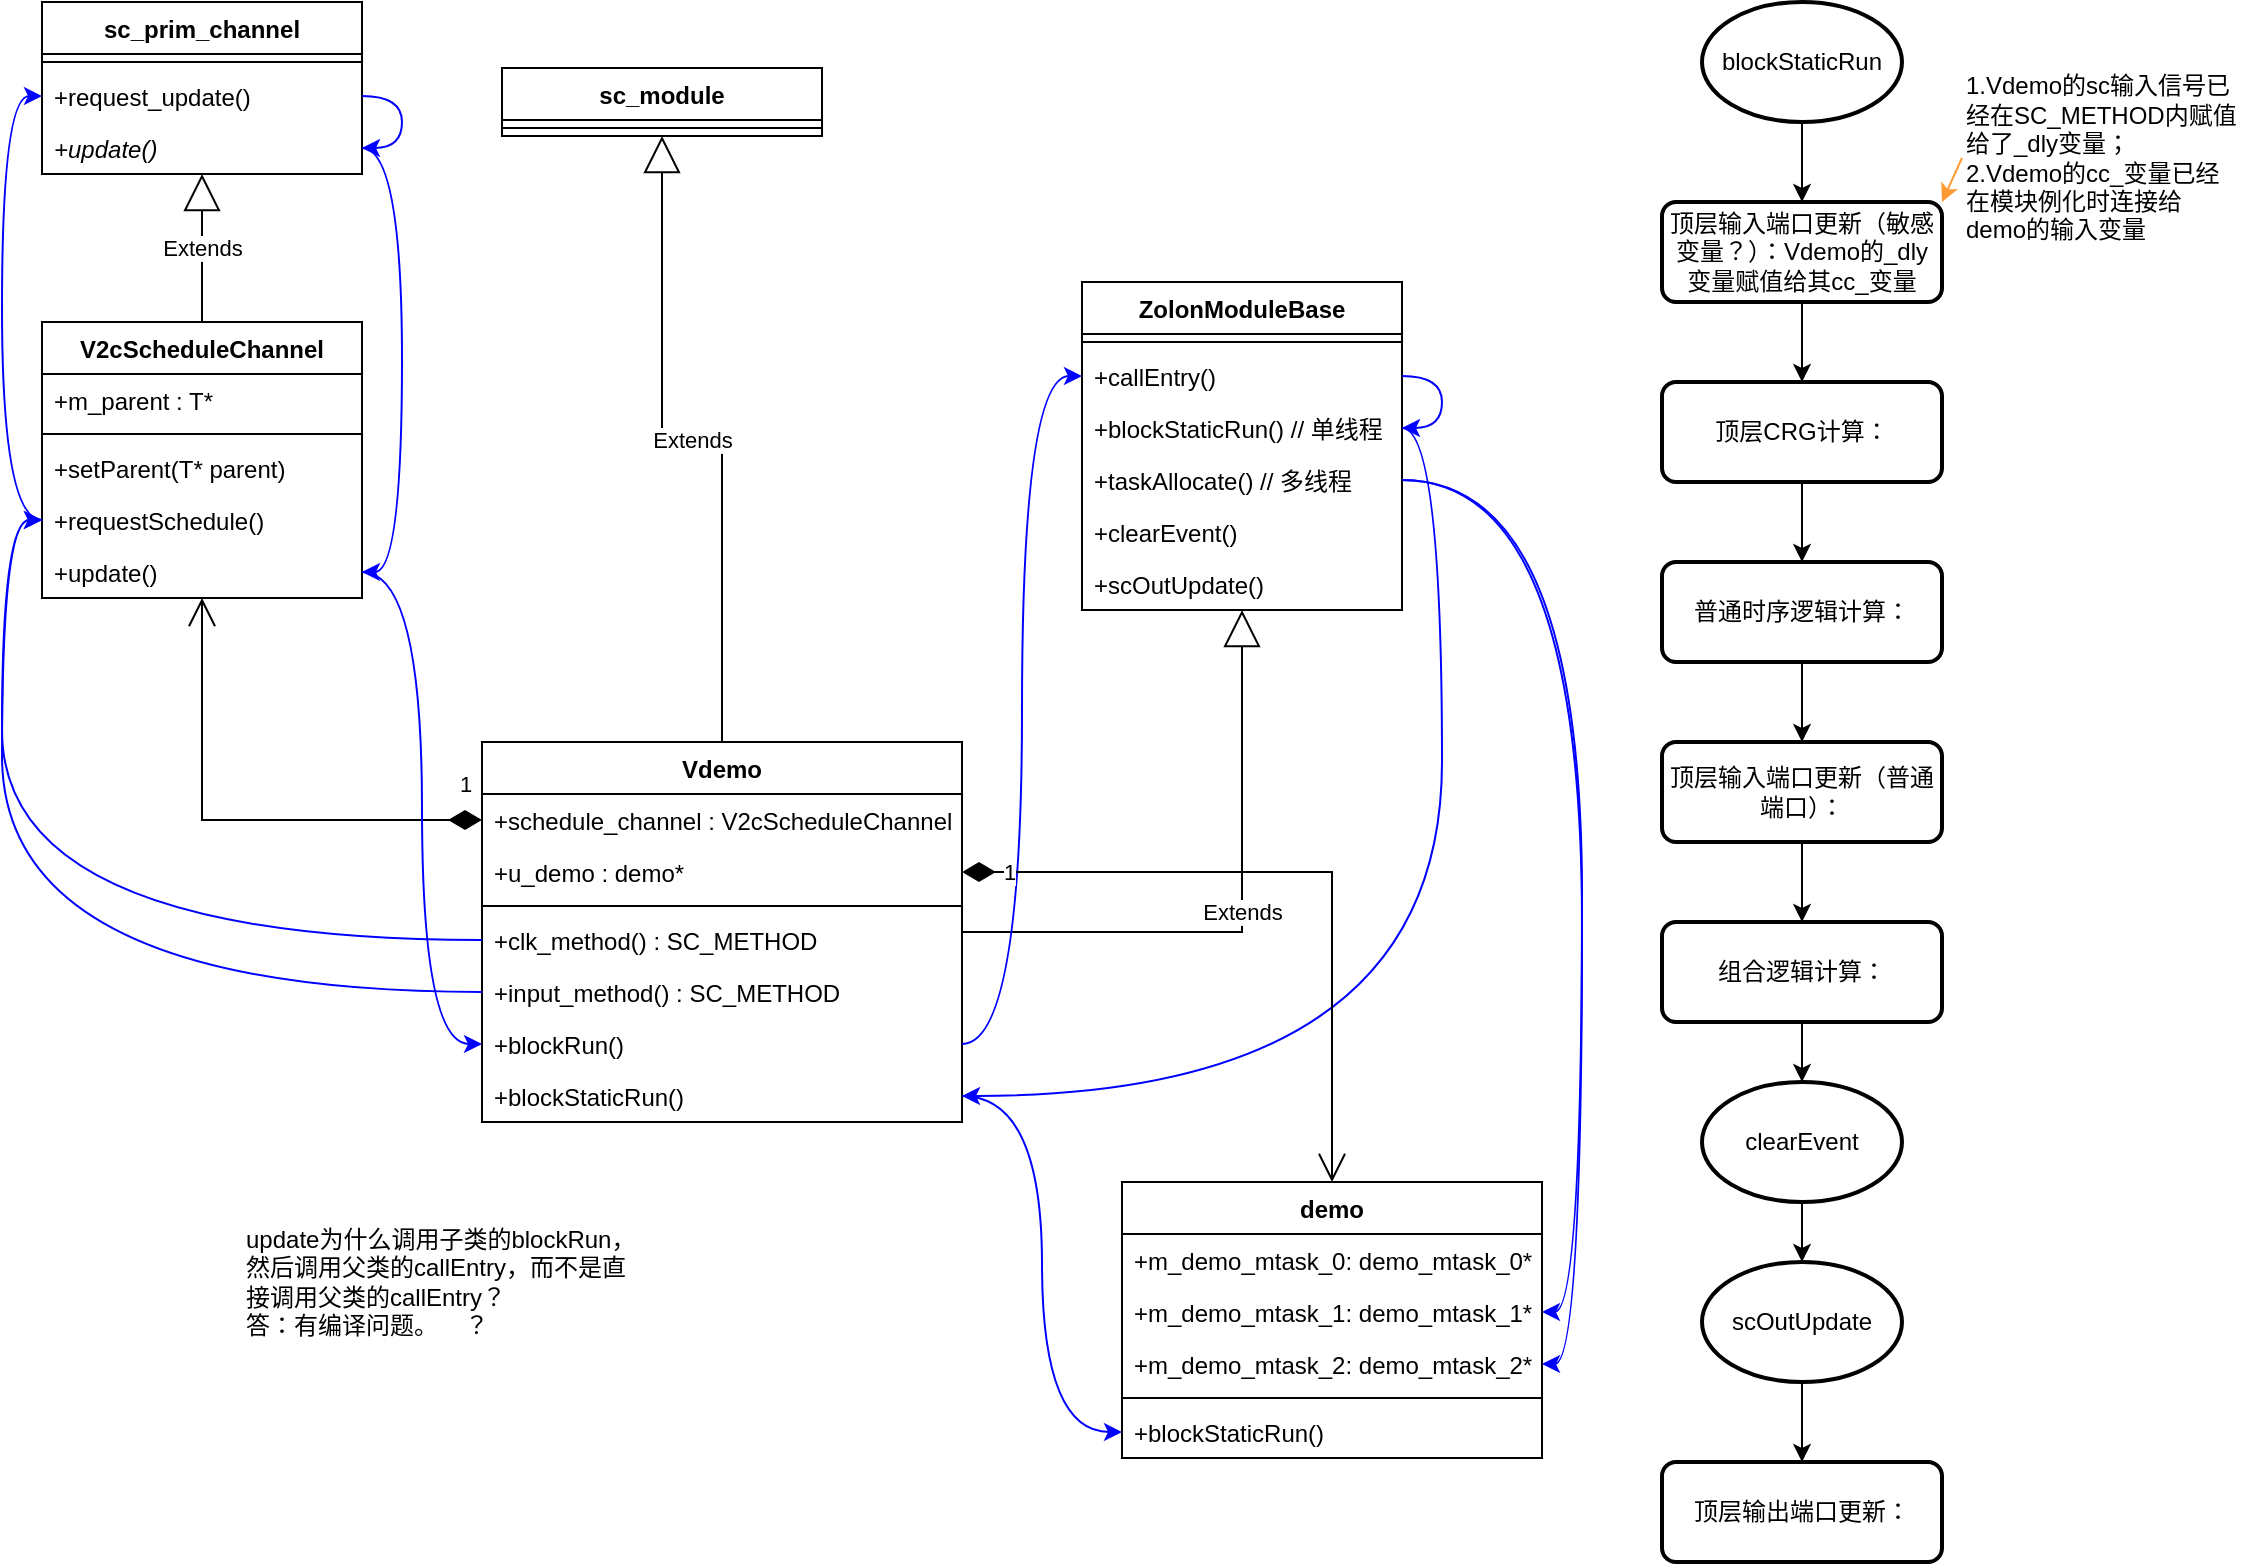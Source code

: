<mxfile version="20.8.23" type="github">
  <diagram name="第 1 页" id="fGhIHJrPyTtKtBoyeVg_">
    <mxGraphModel dx="1434" dy="764" grid="1" gridSize="10" guides="1" tooltips="1" connect="1" arrows="1" fold="1" page="1" pageScale="1" pageWidth="1169" pageHeight="827" math="0" shadow="0">
      <root>
        <mxCell id="0" />
        <mxCell id="1" parent="0" />
        <mxCell id="duSoI6dZFCWEYL_Ry5JY-5" value="sc_prim_channel" style="swimlane;fontStyle=1;align=center;verticalAlign=top;childLayout=stackLayout;horizontal=1;startSize=26;horizontalStack=0;resizeParent=1;resizeParentMax=0;resizeLast=0;collapsible=1;marginBottom=0;" parent="1" vertex="1">
          <mxGeometry x="60" y="20" width="160" height="86" as="geometry" />
        </mxCell>
        <mxCell id="duSoI6dZFCWEYL_Ry5JY-7" value="" style="line;strokeWidth=1;fillColor=none;align=left;verticalAlign=middle;spacingTop=-1;spacingLeft=3;spacingRight=3;rotatable=0;labelPosition=right;points=[];portConstraint=eastwest;strokeColor=inherit;" parent="duSoI6dZFCWEYL_Ry5JY-5" vertex="1">
          <mxGeometry y="26" width="160" height="8" as="geometry" />
        </mxCell>
        <mxCell id="MWwLdkpdaw2i7JNrRL6f-4" style="edgeStyle=orthogonalEdgeStyle;curved=1;rounded=0;orthogonalLoop=1;jettySize=auto;html=1;strokeColor=#0000FF;elbow=vertical;exitX=1;exitY=0.5;exitDx=0;exitDy=0;" parent="duSoI6dZFCWEYL_Ry5JY-5" source="duSoI6dZFCWEYL_Ry5JY-8" target="duSoI6dZFCWEYL_Ry5JY-9" edge="1">
          <mxGeometry relative="1" as="geometry" />
        </mxCell>
        <mxCell id="duSoI6dZFCWEYL_Ry5JY-8" value="+request_update()" style="text;strokeColor=none;fillColor=none;align=left;verticalAlign=top;spacingLeft=4;spacingRight=4;overflow=hidden;rotatable=0;points=[[0,0.5],[1,0.5]];portConstraint=eastwest;" parent="duSoI6dZFCWEYL_Ry5JY-5" vertex="1">
          <mxGeometry y="34" width="160" height="26" as="geometry" />
        </mxCell>
        <mxCell id="duSoI6dZFCWEYL_Ry5JY-9" value="+update()" style="text;strokeColor=none;fillColor=none;align=left;verticalAlign=top;spacingLeft=4;spacingRight=4;overflow=hidden;rotatable=0;points=[[0,0.5],[1,0.5]];portConstraint=eastwest;fontStyle=2" parent="duSoI6dZFCWEYL_Ry5JY-5" vertex="1">
          <mxGeometry y="60" width="160" height="26" as="geometry" />
        </mxCell>
        <mxCell id="duSoI6dZFCWEYL_Ry5JY-10" value="V2cScheduleChannel" style="swimlane;fontStyle=1;align=center;verticalAlign=top;childLayout=stackLayout;horizontal=1;startSize=26;horizontalStack=0;resizeParent=1;resizeParentMax=0;resizeLast=0;collapsible=1;marginBottom=0;" parent="1" vertex="1">
          <mxGeometry x="60" y="180" width="160" height="138" as="geometry" />
        </mxCell>
        <mxCell id="duSoI6dZFCWEYL_Ry5JY-35" value="+m_parent : T*" style="text;strokeColor=none;fillColor=none;align=left;verticalAlign=top;spacingLeft=4;spacingRight=4;overflow=hidden;rotatable=0;points=[[0,0.5],[1,0.5]];portConstraint=eastwest;" parent="duSoI6dZFCWEYL_Ry5JY-10" vertex="1">
          <mxGeometry y="26" width="160" height="26" as="geometry" />
        </mxCell>
        <mxCell id="duSoI6dZFCWEYL_Ry5JY-11" value="" style="line;strokeWidth=1;fillColor=none;align=left;verticalAlign=middle;spacingTop=-1;spacingLeft=3;spacingRight=3;rotatable=0;labelPosition=right;points=[];portConstraint=eastwest;strokeColor=inherit;" parent="duSoI6dZFCWEYL_Ry5JY-10" vertex="1">
          <mxGeometry y="52" width="160" height="8" as="geometry" />
        </mxCell>
        <mxCell id="duSoI6dZFCWEYL_Ry5JY-15" value="+setParent(T* parent)" style="text;strokeColor=none;fillColor=none;align=left;verticalAlign=top;spacingLeft=4;spacingRight=4;overflow=hidden;rotatable=0;points=[[0,0.5],[1,0.5]];portConstraint=eastwest;" parent="duSoI6dZFCWEYL_Ry5JY-10" vertex="1">
          <mxGeometry y="60" width="160" height="26" as="geometry" />
        </mxCell>
        <mxCell id="duSoI6dZFCWEYL_Ry5JY-12" value="+requestSchedule()" style="text;strokeColor=none;fillColor=none;align=left;verticalAlign=top;spacingLeft=4;spacingRight=4;overflow=hidden;rotatable=0;points=[[0,0.5],[1,0.5]];portConstraint=eastwest;" parent="duSoI6dZFCWEYL_Ry5JY-10" vertex="1">
          <mxGeometry y="86" width="160" height="26" as="geometry" />
        </mxCell>
        <mxCell id="duSoI6dZFCWEYL_Ry5JY-13" value="+update()" style="text;strokeColor=none;fillColor=none;align=left;verticalAlign=top;spacingLeft=4;spacingRight=4;overflow=hidden;rotatable=0;points=[[0,0.5],[1,0.5]];portConstraint=eastwest;" parent="duSoI6dZFCWEYL_Ry5JY-10" vertex="1">
          <mxGeometry y="112" width="160" height="26" as="geometry" />
        </mxCell>
        <mxCell id="duSoI6dZFCWEYL_Ry5JY-14" value="Extends" style="endArrow=block;endSize=16;endFill=0;html=1;rounded=0;edgeStyle=orthogonalEdgeStyle;" parent="1" source="duSoI6dZFCWEYL_Ry5JY-10" target="duSoI6dZFCWEYL_Ry5JY-5" edge="1">
          <mxGeometry width="160" relative="1" as="geometry">
            <mxPoint x="240" y="330" as="sourcePoint" />
            <mxPoint x="400" y="330" as="targetPoint" />
          </mxGeometry>
        </mxCell>
        <mxCell id="duSoI6dZFCWEYL_Ry5JY-16" value="ZolonModuleBase" style="swimlane;fontStyle=1;align=center;verticalAlign=top;childLayout=stackLayout;horizontal=1;startSize=26;horizontalStack=0;resizeParent=1;resizeParentMax=0;resizeLast=0;collapsible=1;marginBottom=0;" parent="1" vertex="1">
          <mxGeometry x="580" y="160" width="160" height="164" as="geometry" />
        </mxCell>
        <mxCell id="duSoI6dZFCWEYL_Ry5JY-17" value="" style="line;strokeWidth=1;fillColor=none;align=left;verticalAlign=middle;spacingTop=-1;spacingLeft=3;spacingRight=3;rotatable=0;labelPosition=right;points=[];portConstraint=eastwest;strokeColor=inherit;" parent="duSoI6dZFCWEYL_Ry5JY-16" vertex="1">
          <mxGeometry y="26" width="160" height="8" as="geometry" />
        </mxCell>
        <mxCell id="MWwLdkpdaw2i7JNrRL6f-10" style="edgeStyle=orthogonalEdgeStyle;curved=1;rounded=0;orthogonalLoop=1;jettySize=auto;html=1;strokeColor=#0000FF;elbow=vertical;exitX=1;exitY=0.5;exitDx=0;exitDy=0;" parent="duSoI6dZFCWEYL_Ry5JY-16" source="duSoI6dZFCWEYL_Ry5JY-18" target="MWwLdkpdaw2i7JNrRL6f-8" edge="1">
          <mxGeometry relative="1" as="geometry" />
        </mxCell>
        <mxCell id="duSoI6dZFCWEYL_Ry5JY-18" value="+callEntry()" style="text;strokeColor=none;fillColor=none;align=left;verticalAlign=top;spacingLeft=4;spacingRight=4;overflow=hidden;rotatable=0;points=[[0,0.5],[1,0.5]];portConstraint=eastwest;" parent="duSoI6dZFCWEYL_Ry5JY-16" vertex="1">
          <mxGeometry y="34" width="160" height="26" as="geometry" />
        </mxCell>
        <mxCell id="MWwLdkpdaw2i7JNrRL6f-8" value="+blockStaticRun() // 单线程" style="text;strokeColor=none;fillColor=none;align=left;verticalAlign=top;spacingLeft=4;spacingRight=4;overflow=hidden;rotatable=0;points=[[0,0.5],[1,0.5]];portConstraint=eastwest;" parent="duSoI6dZFCWEYL_Ry5JY-16" vertex="1">
          <mxGeometry y="60" width="160" height="26" as="geometry" />
        </mxCell>
        <mxCell id="MWwLdkpdaw2i7JNrRL6f-9" value="+taskAllocate() // 多线程" style="text;strokeColor=none;fillColor=none;align=left;verticalAlign=top;spacingLeft=4;spacingRight=4;overflow=hidden;rotatable=0;points=[[0,0.5],[1,0.5]];portConstraint=eastwest;" parent="duSoI6dZFCWEYL_Ry5JY-16" vertex="1">
          <mxGeometry y="86" width="160" height="26" as="geometry" />
        </mxCell>
        <mxCell id="Z8Gzp6AtLLoPiuOJ070W-26" value="+clearEvent()" style="text;strokeColor=none;fillColor=none;align=left;verticalAlign=top;spacingLeft=4;spacingRight=4;overflow=hidden;rotatable=0;points=[[0,0.5],[1,0.5]];portConstraint=eastwest;" vertex="1" parent="duSoI6dZFCWEYL_Ry5JY-16">
          <mxGeometry y="112" width="160" height="26" as="geometry" />
        </mxCell>
        <mxCell id="Z8Gzp6AtLLoPiuOJ070W-16" value="+scOutUpdate()" style="text;strokeColor=none;fillColor=none;align=left;verticalAlign=top;spacingLeft=4;spacingRight=4;overflow=hidden;rotatable=0;points=[[0,0.5],[1,0.5]];portConstraint=eastwest;" vertex="1" parent="duSoI6dZFCWEYL_Ry5JY-16">
          <mxGeometry y="138" width="160" height="26" as="geometry" />
        </mxCell>
        <mxCell id="duSoI6dZFCWEYL_Ry5JY-21" value="Vdemo" style="swimlane;fontStyle=1;align=center;verticalAlign=top;childLayout=stackLayout;horizontal=1;startSize=26;horizontalStack=0;resizeParent=1;resizeParentMax=0;resizeLast=0;collapsible=1;marginBottom=0;" parent="1" vertex="1">
          <mxGeometry x="280" y="390" width="240" height="190" as="geometry" />
        </mxCell>
        <mxCell id="duSoI6dZFCWEYL_Ry5JY-32" value="+schedule_channel : V2cScheduleChannel" style="text;strokeColor=none;fillColor=none;align=left;verticalAlign=top;spacingLeft=4;spacingRight=4;overflow=hidden;rotatable=0;points=[[0,0.5],[1,0.5]];portConstraint=eastwest;" parent="duSoI6dZFCWEYL_Ry5JY-21" vertex="1">
          <mxGeometry y="26" width="240" height="26" as="geometry" />
        </mxCell>
        <mxCell id="MWwLdkpdaw2i7JNrRL6f-19" value="+u_demo : demo*" style="text;strokeColor=none;fillColor=none;align=left;verticalAlign=top;spacingLeft=4;spacingRight=4;overflow=hidden;rotatable=0;points=[[0,0.5],[1,0.5]];portConstraint=eastwest;" parent="duSoI6dZFCWEYL_Ry5JY-21" vertex="1">
          <mxGeometry y="52" width="240" height="26" as="geometry" />
        </mxCell>
        <mxCell id="duSoI6dZFCWEYL_Ry5JY-22" value="" style="line;strokeWidth=1;fillColor=none;align=left;verticalAlign=middle;spacingTop=-1;spacingLeft=3;spacingRight=3;rotatable=0;labelPosition=right;points=[];portConstraint=eastwest;strokeColor=inherit;" parent="duSoI6dZFCWEYL_Ry5JY-21" vertex="1">
          <mxGeometry y="78" width="240" height="8" as="geometry" />
        </mxCell>
        <mxCell id="duSoI6dZFCWEYL_Ry5JY-23" value="+clk_method() : SC_METHOD" style="text;strokeColor=none;fillColor=none;align=left;verticalAlign=top;spacingLeft=4;spacingRight=4;overflow=hidden;rotatable=0;points=[[0,0.5],[1,0.5]];portConstraint=eastwest;" parent="duSoI6dZFCWEYL_Ry5JY-21" vertex="1">
          <mxGeometry y="86" width="240" height="26" as="geometry" />
        </mxCell>
        <mxCell id="duSoI6dZFCWEYL_Ry5JY-24" value="+input_method() : SC_METHOD" style="text;strokeColor=none;fillColor=none;align=left;verticalAlign=top;spacingLeft=4;spacingRight=4;overflow=hidden;rotatable=0;points=[[0,0.5],[1,0.5]];portConstraint=eastwest;" parent="duSoI6dZFCWEYL_Ry5JY-21" vertex="1">
          <mxGeometry y="112" width="240" height="26" as="geometry" />
        </mxCell>
        <mxCell id="duSoI6dZFCWEYL_Ry5JY-25" value="+blockRun()" style="text;strokeColor=none;fillColor=none;align=left;verticalAlign=top;spacingLeft=4;spacingRight=4;overflow=hidden;rotatable=0;points=[[0,0.5],[1,0.5]];portConstraint=eastwest;" parent="duSoI6dZFCWEYL_Ry5JY-21" vertex="1">
          <mxGeometry y="138" width="240" height="26" as="geometry" />
        </mxCell>
        <mxCell id="duSoI6dZFCWEYL_Ry5JY-36" value="+blockStaticRun()" style="text;strokeColor=none;fillColor=none;align=left;verticalAlign=top;spacingLeft=4;spacingRight=4;overflow=hidden;rotatable=0;points=[[0,0.5],[1,0.5]];portConstraint=eastwest;" parent="duSoI6dZFCWEYL_Ry5JY-21" vertex="1">
          <mxGeometry y="164" width="240" height="26" as="geometry" />
        </mxCell>
        <mxCell id="duSoI6dZFCWEYL_Ry5JY-26" value="sc_module" style="swimlane;fontStyle=1;align=center;verticalAlign=top;childLayout=stackLayout;horizontal=1;startSize=26;horizontalStack=0;resizeParent=1;resizeParentMax=0;resizeLast=0;collapsible=1;marginBottom=0;" parent="1" vertex="1">
          <mxGeometry x="290" y="53" width="160" height="34" as="geometry" />
        </mxCell>
        <mxCell id="duSoI6dZFCWEYL_Ry5JY-27" value="" style="line;strokeWidth=1;fillColor=none;align=left;verticalAlign=middle;spacingTop=-1;spacingLeft=3;spacingRight=3;rotatable=0;labelPosition=right;points=[];portConstraint=eastwest;strokeColor=inherit;" parent="duSoI6dZFCWEYL_Ry5JY-26" vertex="1">
          <mxGeometry y="26" width="160" height="8" as="geometry" />
        </mxCell>
        <mxCell id="duSoI6dZFCWEYL_Ry5JY-30" value="Extends" style="endArrow=block;endSize=16;endFill=0;html=1;rounded=0;edgeStyle=orthogonalEdgeStyle;" parent="1" source="duSoI6dZFCWEYL_Ry5JY-21" target="duSoI6dZFCWEYL_Ry5JY-26" edge="1">
          <mxGeometry width="160" relative="1" as="geometry">
            <mxPoint x="170" y="290" as="sourcePoint" />
            <mxPoint x="170" y="216" as="targetPoint" />
          </mxGeometry>
        </mxCell>
        <mxCell id="duSoI6dZFCWEYL_Ry5JY-31" value="Extends" style="endArrow=block;endSize=16;endFill=0;html=1;rounded=0;edgeStyle=orthogonalEdgeStyle;" parent="1" source="duSoI6dZFCWEYL_Ry5JY-21" target="duSoI6dZFCWEYL_Ry5JY-16" edge="1">
          <mxGeometry width="160" relative="1" as="geometry">
            <mxPoint x="610" y="130" as="sourcePoint" />
            <mxPoint x="500" y="54" as="targetPoint" />
          </mxGeometry>
        </mxCell>
        <mxCell id="duSoI6dZFCWEYL_Ry5JY-34" value="1" style="endArrow=open;html=1;endSize=12;startArrow=diamondThin;startSize=14;startFill=1;edgeStyle=orthogonalEdgeStyle;align=left;verticalAlign=bottom;rounded=0;" parent="1" source="duSoI6dZFCWEYL_Ry5JY-32" target="duSoI6dZFCWEYL_Ry5JY-10" edge="1">
          <mxGeometry x="-0.891" y="-9" relative="1" as="geometry">
            <mxPoint x="410" y="410" as="sourcePoint" />
            <mxPoint x="570" y="410" as="targetPoint" />
            <mxPoint as="offset" />
          </mxGeometry>
        </mxCell>
        <mxCell id="MWwLdkpdaw2i7JNrRL6f-1" style="edgeStyle=orthogonalEdgeStyle;rounded=0;orthogonalLoop=1;jettySize=auto;html=1;curved=1;strokeColor=#0000FF;entryX=0;entryY=0.5;entryDx=0;entryDy=0;" parent="1" source="duSoI6dZFCWEYL_Ry5JY-23" target="duSoI6dZFCWEYL_Ry5JY-12" edge="1">
          <mxGeometry relative="1" as="geometry" />
        </mxCell>
        <mxCell id="MWwLdkpdaw2i7JNrRL6f-2" style="edgeStyle=orthogonalEdgeStyle;rounded=0;orthogonalLoop=1;jettySize=auto;html=1;curved=1;strokeColor=#0000FF;entryX=0;entryY=0.5;entryDx=0;entryDy=0;" parent="1" source="duSoI6dZFCWEYL_Ry5JY-24" target="duSoI6dZFCWEYL_Ry5JY-12" edge="1">
          <mxGeometry relative="1" as="geometry">
            <mxPoint x="450" y="483" as="sourcePoint" />
            <mxPoint x="70" y="289" as="targetPoint" />
          </mxGeometry>
        </mxCell>
        <mxCell id="MWwLdkpdaw2i7JNrRL6f-3" style="edgeStyle=orthogonalEdgeStyle;rounded=0;orthogonalLoop=1;jettySize=auto;html=1;strokeColor=#0000FF;elbow=vertical;curved=1;entryX=0;entryY=0.5;entryDx=0;entryDy=0;" parent="1" source="duSoI6dZFCWEYL_Ry5JY-12" target="duSoI6dZFCWEYL_Ry5JY-8" edge="1">
          <mxGeometry relative="1" as="geometry" />
        </mxCell>
        <mxCell id="MWwLdkpdaw2i7JNrRL6f-5" style="edgeStyle=orthogonalEdgeStyle;curved=1;rounded=0;orthogonalLoop=1;jettySize=auto;html=1;strokeColor=#0000FF;elbow=vertical;exitX=1;exitY=0.5;exitDx=0;exitDy=0;" parent="1" source="duSoI6dZFCWEYL_Ry5JY-13" target="duSoI6dZFCWEYL_Ry5JY-25" edge="1">
          <mxGeometry relative="1" as="geometry" />
        </mxCell>
        <mxCell id="MWwLdkpdaw2i7JNrRL6f-6" style="edgeStyle=orthogonalEdgeStyle;curved=1;rounded=0;orthogonalLoop=1;jettySize=auto;html=1;strokeColor=#0000FF;elbow=vertical;" parent="1" source="duSoI6dZFCWEYL_Ry5JY-25" target="duSoI6dZFCWEYL_Ry5JY-18" edge="1">
          <mxGeometry relative="1" as="geometry" />
        </mxCell>
        <mxCell id="MWwLdkpdaw2i7JNrRL6f-7" style="edgeStyle=orthogonalEdgeStyle;curved=1;rounded=0;orthogonalLoop=1;jettySize=auto;html=1;strokeColor=#0000FF;elbow=vertical;exitX=1;exitY=0.5;exitDx=0;exitDy=0;" parent="1" source="duSoI6dZFCWEYL_Ry5JY-9" target="duSoI6dZFCWEYL_Ry5JY-13" edge="1">
          <mxGeometry relative="1" as="geometry" />
        </mxCell>
        <mxCell id="MWwLdkpdaw2i7JNrRL6f-11" style="edgeStyle=orthogonalEdgeStyle;curved=1;rounded=0;orthogonalLoop=1;jettySize=auto;html=1;strokeColor=#0000FF;elbow=vertical;exitX=1;exitY=0.5;exitDx=0;exitDy=0;" parent="1" source="MWwLdkpdaw2i7JNrRL6f-8" target="duSoI6dZFCWEYL_Ry5JY-36" edge="1">
          <mxGeometry relative="1" as="geometry" />
        </mxCell>
        <mxCell id="MWwLdkpdaw2i7JNrRL6f-12" value="demo" style="swimlane;fontStyle=1;align=center;verticalAlign=top;childLayout=stackLayout;horizontal=1;startSize=26;horizontalStack=0;resizeParent=1;resizeParentMax=0;resizeLast=0;collapsible=1;marginBottom=0;" parent="1" vertex="1">
          <mxGeometry x="600" y="610" width="210" height="138" as="geometry" />
        </mxCell>
        <mxCell id="MWwLdkpdaw2i7JNrRL6f-13" value="+m_demo_mtask_0: demo_mtask_0*" style="text;strokeColor=none;fillColor=none;align=left;verticalAlign=top;spacingLeft=4;spacingRight=4;overflow=hidden;rotatable=0;points=[[0,0.5],[1,0.5]];portConstraint=eastwest;" parent="MWwLdkpdaw2i7JNrRL6f-12" vertex="1">
          <mxGeometry y="26" width="210" height="26" as="geometry" />
        </mxCell>
        <mxCell id="MWwLdkpdaw2i7JNrRL6f-22" value="+m_demo_mtask_1: demo_mtask_1*" style="text;strokeColor=none;fillColor=none;align=left;verticalAlign=top;spacingLeft=4;spacingRight=4;overflow=hidden;rotatable=0;points=[[0,0.5],[1,0.5]];portConstraint=eastwest;" parent="MWwLdkpdaw2i7JNrRL6f-12" vertex="1">
          <mxGeometry y="52" width="210" height="26" as="geometry" />
        </mxCell>
        <mxCell id="MWwLdkpdaw2i7JNrRL6f-23" value="+m_demo_mtask_2: demo_mtask_2*" style="text;strokeColor=none;fillColor=none;align=left;verticalAlign=top;spacingLeft=4;spacingRight=4;overflow=hidden;rotatable=0;points=[[0,0.5],[1,0.5]];portConstraint=eastwest;" parent="MWwLdkpdaw2i7JNrRL6f-12" vertex="1">
          <mxGeometry y="78" width="210" height="26" as="geometry" />
        </mxCell>
        <mxCell id="MWwLdkpdaw2i7JNrRL6f-14" value="" style="line;strokeWidth=1;fillColor=none;align=left;verticalAlign=middle;spacingTop=-1;spacingLeft=3;spacingRight=3;rotatable=0;labelPosition=right;points=[];portConstraint=eastwest;strokeColor=inherit;" parent="MWwLdkpdaw2i7JNrRL6f-12" vertex="1">
          <mxGeometry y="104" width="210" height="8" as="geometry" />
        </mxCell>
        <mxCell id="MWwLdkpdaw2i7JNrRL6f-18" value="+blockStaticRun()" style="text;strokeColor=none;fillColor=none;align=left;verticalAlign=top;spacingLeft=4;spacingRight=4;overflow=hidden;rotatable=0;points=[[0,0.5],[1,0.5]];portConstraint=eastwest;" parent="MWwLdkpdaw2i7JNrRL6f-12" vertex="1">
          <mxGeometry y="112" width="210" height="26" as="geometry" />
        </mxCell>
        <mxCell id="MWwLdkpdaw2i7JNrRL6f-20" value="1" style="endArrow=open;html=1;endSize=12;startArrow=diamondThin;startSize=14;startFill=1;edgeStyle=orthogonalEdgeStyle;align=left;verticalAlign=bottom;rounded=0;" parent="1" source="MWwLdkpdaw2i7JNrRL6f-19" target="MWwLdkpdaw2i7JNrRL6f-12" edge="1">
          <mxGeometry x="-0.891" y="-9" relative="1" as="geometry">
            <mxPoint x="300" y="449" as="sourcePoint" />
            <mxPoint x="80" y="328" as="targetPoint" />
            <mxPoint as="offset" />
          </mxGeometry>
        </mxCell>
        <mxCell id="MWwLdkpdaw2i7JNrRL6f-21" style="edgeStyle=orthogonalEdgeStyle;curved=1;rounded=0;orthogonalLoop=1;jettySize=auto;html=1;strokeColor=#0000FF;elbow=vertical;" parent="1" source="duSoI6dZFCWEYL_Ry5JY-36" target="MWwLdkpdaw2i7JNrRL6f-18" edge="1">
          <mxGeometry relative="1" as="geometry" />
        </mxCell>
        <mxCell id="MWwLdkpdaw2i7JNrRL6f-24" style="edgeStyle=orthogonalEdgeStyle;curved=1;rounded=0;orthogonalLoop=1;jettySize=auto;html=1;entryX=1;entryY=0.5;entryDx=0;entryDy=0;strokeColor=#0000FF;elbow=vertical;" parent="1" source="MWwLdkpdaw2i7JNrRL6f-9" target="MWwLdkpdaw2i7JNrRL6f-22" edge="1">
          <mxGeometry relative="1" as="geometry" />
        </mxCell>
        <mxCell id="MWwLdkpdaw2i7JNrRL6f-25" style="edgeStyle=orthogonalEdgeStyle;curved=1;rounded=0;orthogonalLoop=1;jettySize=auto;html=1;entryX=1;entryY=0.5;entryDx=0;entryDy=0;strokeColor=#0000FF;elbow=vertical;" parent="1" source="MWwLdkpdaw2i7JNrRL6f-9" target="MWwLdkpdaw2i7JNrRL6f-23" edge="1">
          <mxGeometry relative="1" as="geometry">
            <mxPoint x="750" y="269" as="sourcePoint" />
            <mxPoint x="940" y="635" as="targetPoint" />
          </mxGeometry>
        </mxCell>
        <mxCell id="Z8Gzp6AtLLoPiuOJ070W-9" style="edgeStyle=orthogonalEdgeStyle;rounded=0;orthogonalLoop=1;jettySize=auto;html=1;strokeColor=#000000;" edge="1" parent="1" source="Z8Gzp6AtLLoPiuOJ070W-1" target="Z8Gzp6AtLLoPiuOJ070W-2">
          <mxGeometry relative="1" as="geometry" />
        </mxCell>
        <mxCell id="Z8Gzp6AtLLoPiuOJ070W-1" value="blockStaticRun" style="strokeWidth=2;html=1;shape=mxgraph.flowchart.start_1;whiteSpace=wrap;" vertex="1" parent="1">
          <mxGeometry x="890" y="20" width="100" height="60" as="geometry" />
        </mxCell>
        <mxCell id="Z8Gzp6AtLLoPiuOJ070W-11" style="edgeStyle=orthogonalEdgeStyle;rounded=0;orthogonalLoop=1;jettySize=auto;html=1;exitX=0.5;exitY=1;exitDx=0;exitDy=0;entryX=0.5;entryY=0;entryDx=0;entryDy=0;strokeColor=#000000;" edge="1" parent="1" source="Z8Gzp6AtLLoPiuOJ070W-2" target="Z8Gzp6AtLLoPiuOJ070W-10">
          <mxGeometry relative="1" as="geometry" />
        </mxCell>
        <mxCell id="Z8Gzp6AtLLoPiuOJ070W-2" value="顶层输入端口更新（敏感变量？）：Vdemo的_dly变量赋值给其cc_变量" style="rounded=1;whiteSpace=wrap;html=1;absoluteArcSize=1;arcSize=14;strokeWidth=2;" vertex="1" parent="1">
          <mxGeometry x="870" y="120" width="140" height="50" as="geometry" />
        </mxCell>
        <mxCell id="Z8Gzp6AtLLoPiuOJ070W-8" style="rounded=0;orthogonalLoop=1;jettySize=auto;html=1;exitX=0;exitY=0.5;exitDx=0;exitDy=0;entryX=1;entryY=0;entryDx=0;entryDy=0;strokeColor=#FF9933;" edge="1" parent="1" source="Z8Gzp6AtLLoPiuOJ070W-6" target="Z8Gzp6AtLLoPiuOJ070W-2">
          <mxGeometry relative="1" as="geometry" />
        </mxCell>
        <mxCell id="Z8Gzp6AtLLoPiuOJ070W-6" value="1.Vdemo的sc输入信号已经在SC_METHOD内赋值给了_dly变量；&lt;br&gt;2.Vdemo的cc_变量已经在模块例化时连接给demo的输入变量" style="text;html=1;strokeColor=none;fillColor=none;align=left;verticalAlign=middle;whiteSpace=wrap;rounded=0;" vertex="1" parent="1">
          <mxGeometry x="1020" y="53" width="140" height="90" as="geometry" />
        </mxCell>
        <mxCell id="Z8Gzp6AtLLoPiuOJ070W-20" style="edgeStyle=orthogonalEdgeStyle;rounded=0;orthogonalLoop=1;jettySize=auto;html=1;exitX=0.5;exitY=1;exitDx=0;exitDy=0;entryX=0.5;entryY=0;entryDx=0;entryDy=0;strokeColor=#000000;" edge="1" parent="1" source="Z8Gzp6AtLLoPiuOJ070W-10" target="Z8Gzp6AtLLoPiuOJ070W-12">
          <mxGeometry relative="1" as="geometry" />
        </mxCell>
        <mxCell id="Z8Gzp6AtLLoPiuOJ070W-10" value="顶层CRG计算：" style="rounded=1;whiteSpace=wrap;html=1;absoluteArcSize=1;arcSize=14;strokeWidth=2;" vertex="1" parent="1">
          <mxGeometry x="870" y="210" width="140" height="50" as="geometry" />
        </mxCell>
        <mxCell id="Z8Gzp6AtLLoPiuOJ070W-21" style="edgeStyle=orthogonalEdgeStyle;rounded=0;orthogonalLoop=1;jettySize=auto;html=1;exitX=0.5;exitY=1;exitDx=0;exitDy=0;entryX=0.5;entryY=0;entryDx=0;entryDy=0;strokeColor=#000000;" edge="1" parent="1" source="Z8Gzp6AtLLoPiuOJ070W-12" target="Z8Gzp6AtLLoPiuOJ070W-13">
          <mxGeometry relative="1" as="geometry" />
        </mxCell>
        <mxCell id="Z8Gzp6AtLLoPiuOJ070W-12" value="普通时序逻辑计算：" style="rounded=1;whiteSpace=wrap;html=1;absoluteArcSize=1;arcSize=14;strokeWidth=2;" vertex="1" parent="1">
          <mxGeometry x="870" y="300" width="140" height="50" as="geometry" />
        </mxCell>
        <mxCell id="Z8Gzp6AtLLoPiuOJ070W-22" style="edgeStyle=orthogonalEdgeStyle;rounded=0;orthogonalLoop=1;jettySize=auto;html=1;exitX=0.5;exitY=1;exitDx=0;exitDy=0;entryX=0.5;entryY=0;entryDx=0;entryDy=0;strokeColor=#000000;" edge="1" parent="1" source="Z8Gzp6AtLLoPiuOJ070W-13" target="Z8Gzp6AtLLoPiuOJ070W-14">
          <mxGeometry relative="1" as="geometry" />
        </mxCell>
        <mxCell id="Z8Gzp6AtLLoPiuOJ070W-13" value="顶层输入端口更新（普通端口）：" style="rounded=1;whiteSpace=wrap;html=1;absoluteArcSize=1;arcSize=14;strokeWidth=2;" vertex="1" parent="1">
          <mxGeometry x="870" y="390" width="140" height="50" as="geometry" />
        </mxCell>
        <mxCell id="Z8Gzp6AtLLoPiuOJ070W-23" style="edgeStyle=orthogonalEdgeStyle;rounded=0;orthogonalLoop=1;jettySize=auto;html=1;exitX=0.5;exitY=1;exitDx=0;exitDy=0;entryX=0.5;entryY=0;entryDx=0;entryDy=0;entryPerimeter=0;strokeColor=#000000;startArrow=none;" edge="1" parent="1" source="Z8Gzp6AtLLoPiuOJ070W-27" target="Z8Gzp6AtLLoPiuOJ070W-18">
          <mxGeometry relative="1" as="geometry" />
        </mxCell>
        <mxCell id="Z8Gzp6AtLLoPiuOJ070W-29" style="edgeStyle=orthogonalEdgeStyle;rounded=0;orthogonalLoop=1;jettySize=auto;html=1;exitX=0.5;exitY=1;exitDx=0;exitDy=0;entryX=0.5;entryY=0;entryDx=0;entryDy=0;entryPerimeter=0;strokeColor=#000000;" edge="1" parent="1" source="Z8Gzp6AtLLoPiuOJ070W-14" target="Z8Gzp6AtLLoPiuOJ070W-27">
          <mxGeometry relative="1" as="geometry" />
        </mxCell>
        <mxCell id="Z8Gzp6AtLLoPiuOJ070W-14" value="组合逻辑计算：" style="rounded=1;whiteSpace=wrap;html=1;absoluteArcSize=1;arcSize=14;strokeWidth=2;" vertex="1" parent="1">
          <mxGeometry x="870" y="480" width="140" height="50" as="geometry" />
        </mxCell>
        <mxCell id="Z8Gzp6AtLLoPiuOJ070W-24" style="edgeStyle=orthogonalEdgeStyle;rounded=0;orthogonalLoop=1;jettySize=auto;html=1;exitX=0.5;exitY=1;exitDx=0;exitDy=0;exitPerimeter=0;strokeColor=#000000;" edge="1" parent="1" source="Z8Gzp6AtLLoPiuOJ070W-18" target="Z8Gzp6AtLLoPiuOJ070W-19">
          <mxGeometry relative="1" as="geometry" />
        </mxCell>
        <mxCell id="Z8Gzp6AtLLoPiuOJ070W-18" value="scOutUpdate" style="strokeWidth=2;html=1;shape=mxgraph.flowchart.start_1;whiteSpace=wrap;" vertex="1" parent="1">
          <mxGeometry x="890" y="650" width="100" height="60" as="geometry" />
        </mxCell>
        <mxCell id="Z8Gzp6AtLLoPiuOJ070W-19" value="顶层输出端口更新：" style="rounded=1;whiteSpace=wrap;html=1;absoluteArcSize=1;arcSize=14;strokeWidth=2;" vertex="1" parent="1">
          <mxGeometry x="870" y="750" width="140" height="50" as="geometry" />
        </mxCell>
        <mxCell id="Z8Gzp6AtLLoPiuOJ070W-25" value="update为什么调用子类的blockRun，然后调用父类的callEntry，而不是直接调用父类的callEntry？&lt;br&gt;答：有编译问题。&amp;nbsp; &amp;nbsp; ？" style="text;html=1;strokeColor=none;fillColor=none;align=left;verticalAlign=middle;whiteSpace=wrap;rounded=0;" vertex="1" parent="1">
          <mxGeometry x="160" y="630" width="200" height="60" as="geometry" />
        </mxCell>
        <mxCell id="Z8Gzp6AtLLoPiuOJ070W-27" value="clearEvent" style="strokeWidth=2;html=1;shape=mxgraph.flowchart.start_1;whiteSpace=wrap;" vertex="1" parent="1">
          <mxGeometry x="890" y="560" width="100" height="60" as="geometry" />
        </mxCell>
      </root>
    </mxGraphModel>
  </diagram>
</mxfile>
